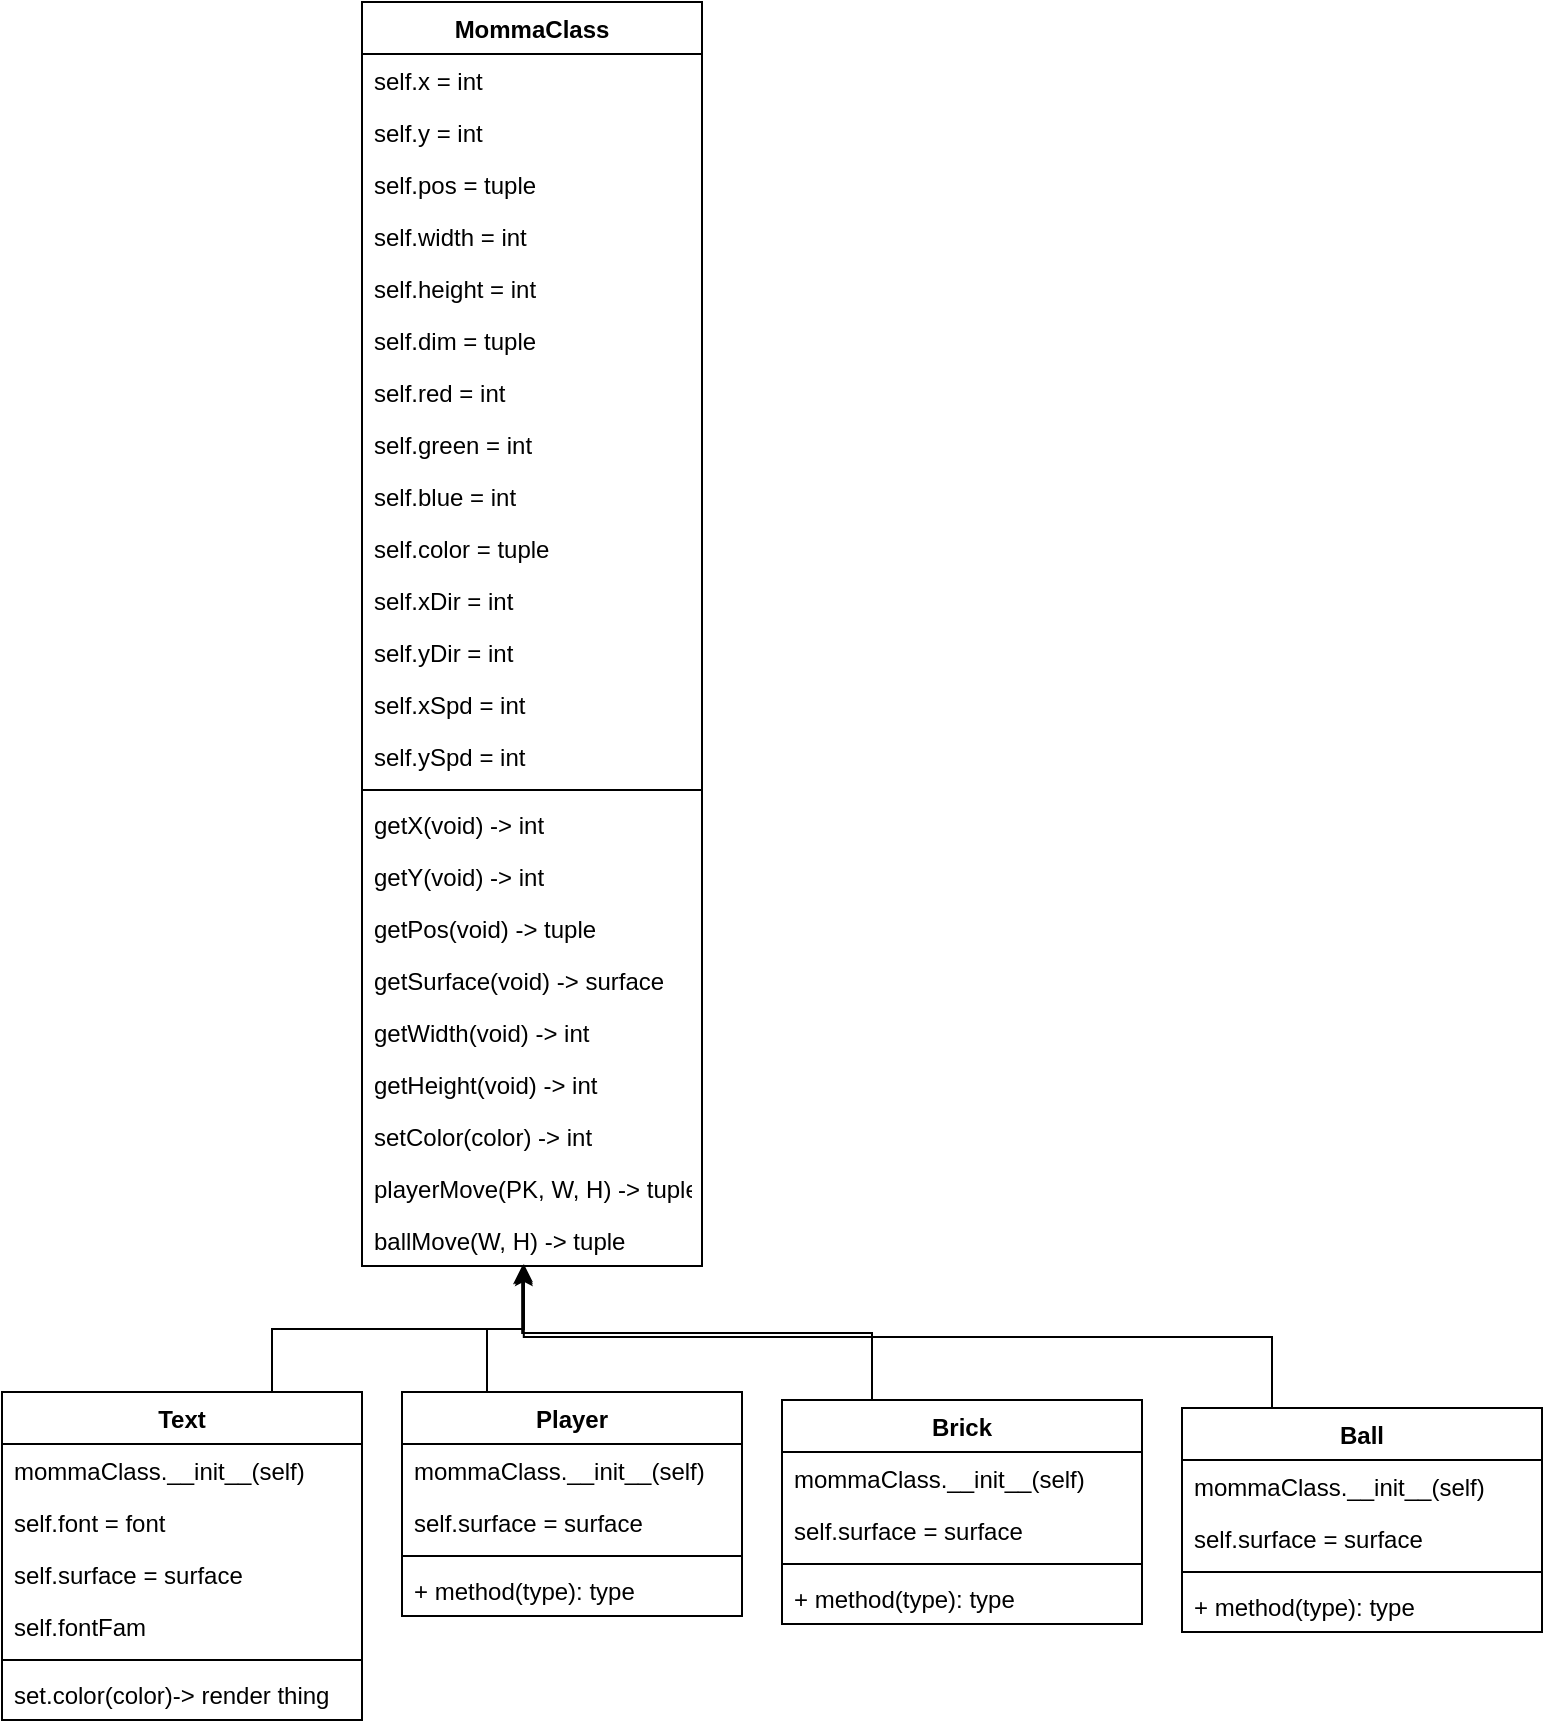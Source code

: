 <mxfile version="10.6.5" type="device"><diagram id="Bai7sXqI4cr5Oli55eTc" name="Page-1"><mxGraphModel dx="840" dy="459" grid="1" gridSize="10" guides="1" tooltips="1" connect="1" arrows="1" fold="1" page="1" pageScale="1" pageWidth="850" pageHeight="1100" math="0" shadow="0"><root><mxCell id="0"/><mxCell id="1" parent="0"/><mxCell id="wwEicAV8p6vWmcRyfYg7-1" value="MommaClass" style="swimlane;fontStyle=1;align=center;verticalAlign=top;childLayout=stackLayout;horizontal=1;startSize=26;horizontalStack=0;resizeParent=1;resizeParentMax=0;resizeLast=0;collapsible=1;marginBottom=0;" vertex="1" parent="1"><mxGeometry x="310" y="20" width="170" height="632" as="geometry"/></mxCell><mxCell id="wwEicAV8p6vWmcRyfYg7-2" value="self.x = int&#xA;" style="text;strokeColor=none;fillColor=none;align=left;verticalAlign=top;spacingLeft=4;spacingRight=4;overflow=hidden;rotatable=0;points=[[0,0.5],[1,0.5]];portConstraint=eastwest;" vertex="1" parent="wwEicAV8p6vWmcRyfYg7-1"><mxGeometry y="26" width="170" height="26" as="geometry"/></mxCell><mxCell id="wwEicAV8p6vWmcRyfYg7-18" value="self.y = int" style="text;strokeColor=none;fillColor=none;align=left;verticalAlign=top;spacingLeft=4;spacingRight=4;overflow=hidden;rotatable=0;points=[[0,0.5],[1,0.5]];portConstraint=eastwest;" vertex="1" parent="wwEicAV8p6vWmcRyfYg7-1"><mxGeometry y="52" width="170" height="26" as="geometry"/></mxCell><mxCell id="wwEicAV8p6vWmcRyfYg7-19" value="self.pos = tuple&#xA;" style="text;strokeColor=none;fillColor=none;align=left;verticalAlign=top;spacingLeft=4;spacingRight=4;overflow=hidden;rotatable=0;points=[[0,0.5],[1,0.5]];portConstraint=eastwest;" vertex="1" parent="wwEicAV8p6vWmcRyfYg7-1"><mxGeometry y="78" width="170" height="26" as="geometry"/></mxCell><mxCell id="wwEicAV8p6vWmcRyfYg7-20" value="self.width = int&#xA;" style="text;strokeColor=none;fillColor=none;align=left;verticalAlign=top;spacingLeft=4;spacingRight=4;overflow=hidden;rotatable=0;points=[[0,0.5],[1,0.5]];portConstraint=eastwest;" vertex="1" parent="wwEicAV8p6vWmcRyfYg7-1"><mxGeometry y="104" width="170" height="26" as="geometry"/></mxCell><mxCell id="wwEicAV8p6vWmcRyfYg7-17" value="self.height = int" style="text;strokeColor=none;fillColor=none;align=left;verticalAlign=top;spacingLeft=4;spacingRight=4;overflow=hidden;rotatable=0;points=[[0,0.5],[1,0.5]];portConstraint=eastwest;" vertex="1" parent="wwEicAV8p6vWmcRyfYg7-1"><mxGeometry y="130" width="170" height="26" as="geometry"/></mxCell><mxCell id="wwEicAV8p6vWmcRyfYg7-23" value="self.dim = tuple" style="text;strokeColor=none;fillColor=none;align=left;verticalAlign=top;spacingLeft=4;spacingRight=4;overflow=hidden;rotatable=0;points=[[0,0.5],[1,0.5]];portConstraint=eastwest;" vertex="1" parent="wwEicAV8p6vWmcRyfYg7-1"><mxGeometry y="156" width="170" height="26" as="geometry"/></mxCell><mxCell id="wwEicAV8p6vWmcRyfYg7-24" value="self.red = int" style="text;strokeColor=none;fillColor=none;align=left;verticalAlign=top;spacingLeft=4;spacingRight=4;overflow=hidden;rotatable=0;points=[[0,0.5],[1,0.5]];portConstraint=eastwest;" vertex="1" parent="wwEicAV8p6vWmcRyfYg7-1"><mxGeometry y="182" width="170" height="26" as="geometry"/></mxCell><mxCell id="wwEicAV8p6vWmcRyfYg7-25" value="self.green = int" style="text;strokeColor=none;fillColor=none;align=left;verticalAlign=top;spacingLeft=4;spacingRight=4;overflow=hidden;rotatable=0;points=[[0,0.5],[1,0.5]];portConstraint=eastwest;" vertex="1" parent="wwEicAV8p6vWmcRyfYg7-1"><mxGeometry y="208" width="170" height="26" as="geometry"/></mxCell><mxCell id="wwEicAV8p6vWmcRyfYg7-26" value="self.blue = int" style="text;strokeColor=none;fillColor=none;align=left;verticalAlign=top;spacingLeft=4;spacingRight=4;overflow=hidden;rotatable=0;points=[[0,0.5],[1,0.5]];portConstraint=eastwest;" vertex="1" parent="wwEicAV8p6vWmcRyfYg7-1"><mxGeometry y="234" width="170" height="26" as="geometry"/></mxCell><mxCell id="wwEicAV8p6vWmcRyfYg7-27" value="self.color = tuple" style="text;strokeColor=none;fillColor=none;align=left;verticalAlign=top;spacingLeft=4;spacingRight=4;overflow=hidden;rotatable=0;points=[[0,0.5],[1,0.5]];portConstraint=eastwest;" vertex="1" parent="wwEicAV8p6vWmcRyfYg7-1"><mxGeometry y="260" width="170" height="26" as="geometry"/></mxCell><mxCell id="wwEicAV8p6vWmcRyfYg7-28" value="self.xDir = int" style="text;strokeColor=none;fillColor=none;align=left;verticalAlign=top;spacingLeft=4;spacingRight=4;overflow=hidden;rotatable=0;points=[[0,0.5],[1,0.5]];portConstraint=eastwest;" vertex="1" parent="wwEicAV8p6vWmcRyfYg7-1"><mxGeometry y="286" width="170" height="26" as="geometry"/></mxCell><mxCell id="wwEicAV8p6vWmcRyfYg7-29" value="self.yDir = int" style="text;strokeColor=none;fillColor=none;align=left;verticalAlign=top;spacingLeft=4;spacingRight=4;overflow=hidden;rotatable=0;points=[[0,0.5],[1,0.5]];portConstraint=eastwest;" vertex="1" parent="wwEicAV8p6vWmcRyfYg7-1"><mxGeometry y="312" width="170" height="26" as="geometry"/></mxCell><mxCell id="wwEicAV8p6vWmcRyfYg7-30" value="self.xSpd = int" style="text;strokeColor=none;fillColor=none;align=left;verticalAlign=top;spacingLeft=4;spacingRight=4;overflow=hidden;rotatable=0;points=[[0,0.5],[1,0.5]];portConstraint=eastwest;" vertex="1" parent="wwEicAV8p6vWmcRyfYg7-1"><mxGeometry y="338" width="170" height="26" as="geometry"/></mxCell><mxCell id="wwEicAV8p6vWmcRyfYg7-31" value="self.ySpd = int" style="text;strokeColor=none;fillColor=none;align=left;verticalAlign=top;spacingLeft=4;spacingRight=4;overflow=hidden;rotatable=0;points=[[0,0.5],[1,0.5]];portConstraint=eastwest;" vertex="1" parent="wwEicAV8p6vWmcRyfYg7-1"><mxGeometry y="364" width="170" height="26" as="geometry"/></mxCell><mxCell id="wwEicAV8p6vWmcRyfYg7-3" value="" style="line;strokeWidth=1;fillColor=none;align=left;verticalAlign=middle;spacingTop=-1;spacingLeft=3;spacingRight=3;rotatable=0;labelPosition=right;points=[];portConstraint=eastwest;" vertex="1" parent="wwEicAV8p6vWmcRyfYg7-1"><mxGeometry y="390" width="170" height="8" as="geometry"/></mxCell><mxCell id="wwEicAV8p6vWmcRyfYg7-4" value="getX(void) -&gt; int" style="text;strokeColor=none;fillColor=none;align=left;verticalAlign=top;spacingLeft=4;spacingRight=4;overflow=hidden;rotatable=0;points=[[0,0.5],[1,0.5]];portConstraint=eastwest;" vertex="1" parent="wwEicAV8p6vWmcRyfYg7-1"><mxGeometry y="398" width="170" height="26" as="geometry"/></mxCell><mxCell id="wwEicAV8p6vWmcRyfYg7-32" value="getY(void) -&gt; int" style="text;strokeColor=none;fillColor=none;align=left;verticalAlign=top;spacingLeft=4;spacingRight=4;overflow=hidden;rotatable=0;points=[[0,0.5],[1,0.5]];portConstraint=eastwest;" vertex="1" parent="wwEicAV8p6vWmcRyfYg7-1"><mxGeometry y="424" width="170" height="26" as="geometry"/></mxCell><mxCell id="wwEicAV8p6vWmcRyfYg7-34" value="getPos(void) -&gt; tuple" style="text;strokeColor=none;fillColor=none;align=left;verticalAlign=top;spacingLeft=4;spacingRight=4;overflow=hidden;rotatable=0;points=[[0,0.5],[1,0.5]];portConstraint=eastwest;" vertex="1" parent="wwEicAV8p6vWmcRyfYg7-1"><mxGeometry y="450" width="170" height="26" as="geometry"/></mxCell><mxCell id="wwEicAV8p6vWmcRyfYg7-33" value="getSurface(void) -&gt; surface" style="text;strokeColor=none;fillColor=none;align=left;verticalAlign=top;spacingLeft=4;spacingRight=4;overflow=hidden;rotatable=0;points=[[0,0.5],[1,0.5]];portConstraint=eastwest;" vertex="1" parent="wwEicAV8p6vWmcRyfYg7-1"><mxGeometry y="476" width="170" height="26" as="geometry"/></mxCell><mxCell id="wwEicAV8p6vWmcRyfYg7-35" value="getWidth(void) -&gt; int" style="text;strokeColor=none;fillColor=none;align=left;verticalAlign=top;spacingLeft=4;spacingRight=4;overflow=hidden;rotatable=0;points=[[0,0.5],[1,0.5]];portConstraint=eastwest;" vertex="1" parent="wwEicAV8p6vWmcRyfYg7-1"><mxGeometry y="502" width="170" height="26" as="geometry"/></mxCell><mxCell id="wwEicAV8p6vWmcRyfYg7-36" value="getHeight(void) -&gt; int" style="text;strokeColor=none;fillColor=none;align=left;verticalAlign=top;spacingLeft=4;spacingRight=4;overflow=hidden;rotatable=0;points=[[0,0.5],[1,0.5]];portConstraint=eastwest;" vertex="1" parent="wwEicAV8p6vWmcRyfYg7-1"><mxGeometry y="528" width="170" height="26" as="geometry"/></mxCell><mxCell id="wwEicAV8p6vWmcRyfYg7-37" value="setColor(color) -&gt; int" style="text;strokeColor=none;fillColor=none;align=left;verticalAlign=top;spacingLeft=4;spacingRight=4;overflow=hidden;rotatable=0;points=[[0,0.5],[1,0.5]];portConstraint=eastwest;" vertex="1" parent="wwEicAV8p6vWmcRyfYg7-1"><mxGeometry y="554" width="170" height="26" as="geometry"/></mxCell><mxCell id="wwEicAV8p6vWmcRyfYg7-38" value="playerMove(PK, W, H) -&gt; tuple" style="text;strokeColor=none;fillColor=none;align=left;verticalAlign=top;spacingLeft=4;spacingRight=4;overflow=hidden;rotatable=0;points=[[0,0.5],[1,0.5]];portConstraint=eastwest;" vertex="1" parent="wwEicAV8p6vWmcRyfYg7-1"><mxGeometry y="580" width="170" height="26" as="geometry"/></mxCell><mxCell id="wwEicAV8p6vWmcRyfYg7-39" value="ballMove(W, H) -&gt; tuple" style="text;strokeColor=none;fillColor=none;align=left;verticalAlign=top;spacingLeft=4;spacingRight=4;overflow=hidden;rotatable=0;points=[[0,0.5],[1,0.5]];portConstraint=eastwest;" vertex="1" parent="wwEicAV8p6vWmcRyfYg7-1"><mxGeometry y="606" width="170" height="26" as="geometry"/></mxCell><mxCell id="wwEicAV8p6vWmcRyfYg7-81" style="edgeStyle=orthogonalEdgeStyle;rounded=0;orthogonalLoop=1;jettySize=auto;html=1;exitX=0.25;exitY=0;exitDx=0;exitDy=0;entryX=0.471;entryY=1;entryDx=0;entryDy=0;entryPerimeter=0;" edge="1" parent="1" source="wwEicAV8p6vWmcRyfYg7-5" target="wwEicAV8p6vWmcRyfYg7-39"><mxGeometry relative="1" as="geometry"/></mxCell><mxCell id="wwEicAV8p6vWmcRyfYg7-5" value="Brick" style="swimlane;fontStyle=1;align=center;verticalAlign=top;childLayout=stackLayout;horizontal=1;startSize=26;horizontalStack=0;resizeParent=1;resizeParentMax=0;resizeLast=0;collapsible=1;marginBottom=0;" vertex="1" parent="1"><mxGeometry x="520" y="719" width="180" height="112" as="geometry"/></mxCell><mxCell id="wwEicAV8p6vWmcRyfYg7-6" value="mommaClass.__init__(self)" style="text;strokeColor=none;fillColor=none;align=left;verticalAlign=top;spacingLeft=4;spacingRight=4;overflow=hidden;rotatable=0;points=[[0,0.5],[1,0.5]];portConstraint=eastwest;" vertex="1" parent="wwEicAV8p6vWmcRyfYg7-5"><mxGeometry y="26" width="180" height="26" as="geometry"/></mxCell><mxCell id="wwEicAV8p6vWmcRyfYg7-60" value="self.surface = surface" style="text;strokeColor=none;fillColor=none;align=left;verticalAlign=top;spacingLeft=4;spacingRight=4;overflow=hidden;rotatable=0;points=[[0,0.5],[1,0.5]];portConstraint=eastwest;" vertex="1" parent="wwEicAV8p6vWmcRyfYg7-5"><mxGeometry y="52" width="180" height="26" as="geometry"/></mxCell><mxCell id="wwEicAV8p6vWmcRyfYg7-7" value="" style="line;strokeWidth=1;fillColor=none;align=left;verticalAlign=middle;spacingTop=-1;spacingLeft=3;spacingRight=3;rotatable=0;labelPosition=right;points=[];portConstraint=eastwest;" vertex="1" parent="wwEicAV8p6vWmcRyfYg7-5"><mxGeometry y="78" width="180" height="8" as="geometry"/></mxCell><mxCell id="wwEicAV8p6vWmcRyfYg7-8" value="+ method(type): type" style="text;strokeColor=none;fillColor=none;align=left;verticalAlign=top;spacingLeft=4;spacingRight=4;overflow=hidden;rotatable=0;points=[[0,0.5],[1,0.5]];portConstraint=eastwest;" vertex="1" parent="wwEicAV8p6vWmcRyfYg7-5"><mxGeometry y="86" width="180" height="26" as="geometry"/></mxCell><mxCell id="wwEicAV8p6vWmcRyfYg7-79" style="edgeStyle=orthogonalEdgeStyle;rounded=0;orthogonalLoop=1;jettySize=auto;html=1;exitX=0.25;exitY=0;exitDx=0;exitDy=0;entryX=0.476;entryY=1.038;entryDx=0;entryDy=0;entryPerimeter=0;" edge="1" parent="1" source="wwEicAV8p6vWmcRyfYg7-9" target="wwEicAV8p6vWmcRyfYg7-39"><mxGeometry relative="1" as="geometry"/></mxCell><mxCell id="wwEicAV8p6vWmcRyfYg7-9" value="Player" style="swimlane;fontStyle=1;align=center;verticalAlign=top;childLayout=stackLayout;horizontal=1;startSize=26;horizontalStack=0;resizeParent=1;resizeParentMax=0;resizeLast=0;collapsible=1;marginBottom=0;" vertex="1" parent="1"><mxGeometry x="330" y="715" width="170" height="112" as="geometry"/></mxCell><mxCell id="wwEicAV8p6vWmcRyfYg7-10" value="mommaClass.__init__(self)" style="text;strokeColor=none;fillColor=none;align=left;verticalAlign=top;spacingLeft=4;spacingRight=4;overflow=hidden;rotatable=0;points=[[0,0.5],[1,0.5]];portConstraint=eastwest;" vertex="1" parent="wwEicAV8p6vWmcRyfYg7-9"><mxGeometry y="26" width="170" height="26" as="geometry"/></mxCell><mxCell id="wwEicAV8p6vWmcRyfYg7-59" value="self.surface = surface" style="text;strokeColor=none;fillColor=none;align=left;verticalAlign=top;spacingLeft=4;spacingRight=4;overflow=hidden;rotatable=0;points=[[0,0.5],[1,0.5]];portConstraint=eastwest;" vertex="1" parent="wwEicAV8p6vWmcRyfYg7-9"><mxGeometry y="52" width="170" height="26" as="geometry"/></mxCell><mxCell id="wwEicAV8p6vWmcRyfYg7-11" value="" style="line;strokeWidth=1;fillColor=none;align=left;verticalAlign=middle;spacingTop=-1;spacingLeft=3;spacingRight=3;rotatable=0;labelPosition=right;points=[];portConstraint=eastwest;" vertex="1" parent="wwEicAV8p6vWmcRyfYg7-9"><mxGeometry y="78" width="170" height="8" as="geometry"/></mxCell><mxCell id="wwEicAV8p6vWmcRyfYg7-12" value="+ method(type): type" style="text;strokeColor=none;fillColor=none;align=left;verticalAlign=top;spacingLeft=4;spacingRight=4;overflow=hidden;rotatable=0;points=[[0,0.5],[1,0.5]];portConstraint=eastwest;" vertex="1" parent="wwEicAV8p6vWmcRyfYg7-9"><mxGeometry y="86" width="170" height="26" as="geometry"/></mxCell><mxCell id="wwEicAV8p6vWmcRyfYg7-82" style="edgeStyle=orthogonalEdgeStyle;rounded=0;orthogonalLoop=1;jettySize=auto;html=1;exitX=0.25;exitY=0;exitDx=0;exitDy=0;entryX=0.476;entryY=0.962;entryDx=0;entryDy=0;entryPerimeter=0;" edge="1" parent="1" source="wwEicAV8p6vWmcRyfYg7-13" target="wwEicAV8p6vWmcRyfYg7-39"><mxGeometry relative="1" as="geometry"/></mxCell><mxCell id="wwEicAV8p6vWmcRyfYg7-13" value="Ball" style="swimlane;fontStyle=1;align=center;verticalAlign=top;childLayout=stackLayout;horizontal=1;startSize=26;horizontalStack=0;resizeParent=1;resizeParentMax=0;resizeLast=0;collapsible=1;marginBottom=0;" vertex="1" parent="1"><mxGeometry x="720" y="723" width="180" height="112" as="geometry"/></mxCell><mxCell id="wwEicAV8p6vWmcRyfYg7-14" value="mommaClass.__init__(self)" style="text;strokeColor=none;fillColor=none;align=left;verticalAlign=top;spacingLeft=4;spacingRight=4;overflow=hidden;rotatable=0;points=[[0,0.5],[1,0.5]];portConstraint=eastwest;" vertex="1" parent="wwEicAV8p6vWmcRyfYg7-13"><mxGeometry y="26" width="180" height="26" as="geometry"/></mxCell><mxCell id="wwEicAV8p6vWmcRyfYg7-53" value="self.surface = surface" style="text;strokeColor=none;fillColor=none;align=left;verticalAlign=top;spacingLeft=4;spacingRight=4;overflow=hidden;rotatable=0;points=[[0,0.5],[1,0.5]];portConstraint=eastwest;" vertex="1" parent="wwEicAV8p6vWmcRyfYg7-13"><mxGeometry y="52" width="180" height="26" as="geometry"/></mxCell><mxCell id="wwEicAV8p6vWmcRyfYg7-15" value="" style="line;strokeWidth=1;fillColor=none;align=left;verticalAlign=middle;spacingTop=-1;spacingLeft=3;spacingRight=3;rotatable=0;labelPosition=right;points=[];portConstraint=eastwest;" vertex="1" parent="wwEicAV8p6vWmcRyfYg7-13"><mxGeometry y="78" width="180" height="8" as="geometry"/></mxCell><mxCell id="wwEicAV8p6vWmcRyfYg7-16" value="+ method(type): type" style="text;strokeColor=none;fillColor=none;align=left;verticalAlign=top;spacingLeft=4;spacingRight=4;overflow=hidden;rotatable=0;points=[[0,0.5],[1,0.5]];portConstraint=eastwest;" vertex="1" parent="wwEicAV8p6vWmcRyfYg7-13"><mxGeometry y="86" width="180" height="26" as="geometry"/></mxCell><mxCell id="wwEicAV8p6vWmcRyfYg7-78" style="edgeStyle=orthogonalEdgeStyle;rounded=0;orthogonalLoop=1;jettySize=auto;html=1;exitX=0.75;exitY=0;exitDx=0;exitDy=0;entryX=0.476;entryY=1;entryDx=0;entryDy=0;entryPerimeter=0;" edge="1" parent="1" source="wwEicAV8p6vWmcRyfYg7-61" target="wwEicAV8p6vWmcRyfYg7-39"><mxGeometry relative="1" as="geometry"/></mxCell><mxCell id="wwEicAV8p6vWmcRyfYg7-61" value="Text" style="swimlane;fontStyle=1;align=center;verticalAlign=top;childLayout=stackLayout;horizontal=1;startSize=26;horizontalStack=0;resizeParent=1;resizeParentMax=0;resizeLast=0;collapsible=1;marginBottom=0;" vertex="1" parent="1"><mxGeometry x="130" y="715" width="180" height="164" as="geometry"/></mxCell><mxCell id="wwEicAV8p6vWmcRyfYg7-62" value="mommaClass.__init__(self)" style="text;strokeColor=none;fillColor=none;align=left;verticalAlign=top;spacingLeft=4;spacingRight=4;overflow=hidden;rotatable=0;points=[[0,0.5],[1,0.5]];portConstraint=eastwest;" vertex="1" parent="wwEicAV8p6vWmcRyfYg7-61"><mxGeometry y="26" width="180" height="26" as="geometry"/></mxCell><mxCell id="wwEicAV8p6vWmcRyfYg7-66" value="self.font = font" style="text;strokeColor=none;fillColor=none;align=left;verticalAlign=top;spacingLeft=4;spacingRight=4;overflow=hidden;rotatable=0;points=[[0,0.5],[1,0.5]];portConstraint=eastwest;" vertex="1" parent="wwEicAV8p6vWmcRyfYg7-61"><mxGeometry y="52" width="180" height="26" as="geometry"/></mxCell><mxCell id="wwEicAV8p6vWmcRyfYg7-74" value="self.surface = surface" style="text;strokeColor=none;fillColor=none;align=left;verticalAlign=top;spacingLeft=4;spacingRight=4;overflow=hidden;rotatable=0;points=[[0,0.5],[1,0.5]];portConstraint=eastwest;" vertex="1" parent="wwEicAV8p6vWmcRyfYg7-61"><mxGeometry y="78" width="180" height="26" as="geometry"/></mxCell><mxCell id="wwEicAV8p6vWmcRyfYg7-73" value="self.fontFam" style="text;strokeColor=none;fillColor=none;align=left;verticalAlign=top;spacingLeft=4;spacingRight=4;overflow=hidden;rotatable=0;points=[[0,0.5],[1,0.5]];portConstraint=eastwest;" vertex="1" parent="wwEicAV8p6vWmcRyfYg7-61"><mxGeometry y="104" width="180" height="26" as="geometry"/></mxCell><mxCell id="wwEicAV8p6vWmcRyfYg7-63" value="" style="line;strokeWidth=1;fillColor=none;align=left;verticalAlign=middle;spacingTop=-1;spacingLeft=3;spacingRight=3;rotatable=0;labelPosition=right;points=[];portConstraint=eastwest;" vertex="1" parent="wwEicAV8p6vWmcRyfYg7-61"><mxGeometry y="130" width="180" height="8" as="geometry"/></mxCell><mxCell id="wwEicAV8p6vWmcRyfYg7-64" value="set.color(color)-&gt; render thing" style="text;strokeColor=none;fillColor=none;align=left;verticalAlign=top;spacingLeft=4;spacingRight=4;overflow=hidden;rotatable=0;points=[[0,0.5],[1,0.5]];portConstraint=eastwest;" vertex="1" parent="wwEicAV8p6vWmcRyfYg7-61"><mxGeometry y="138" width="180" height="26" as="geometry"/></mxCell></root></mxGraphModel></diagram></mxfile>